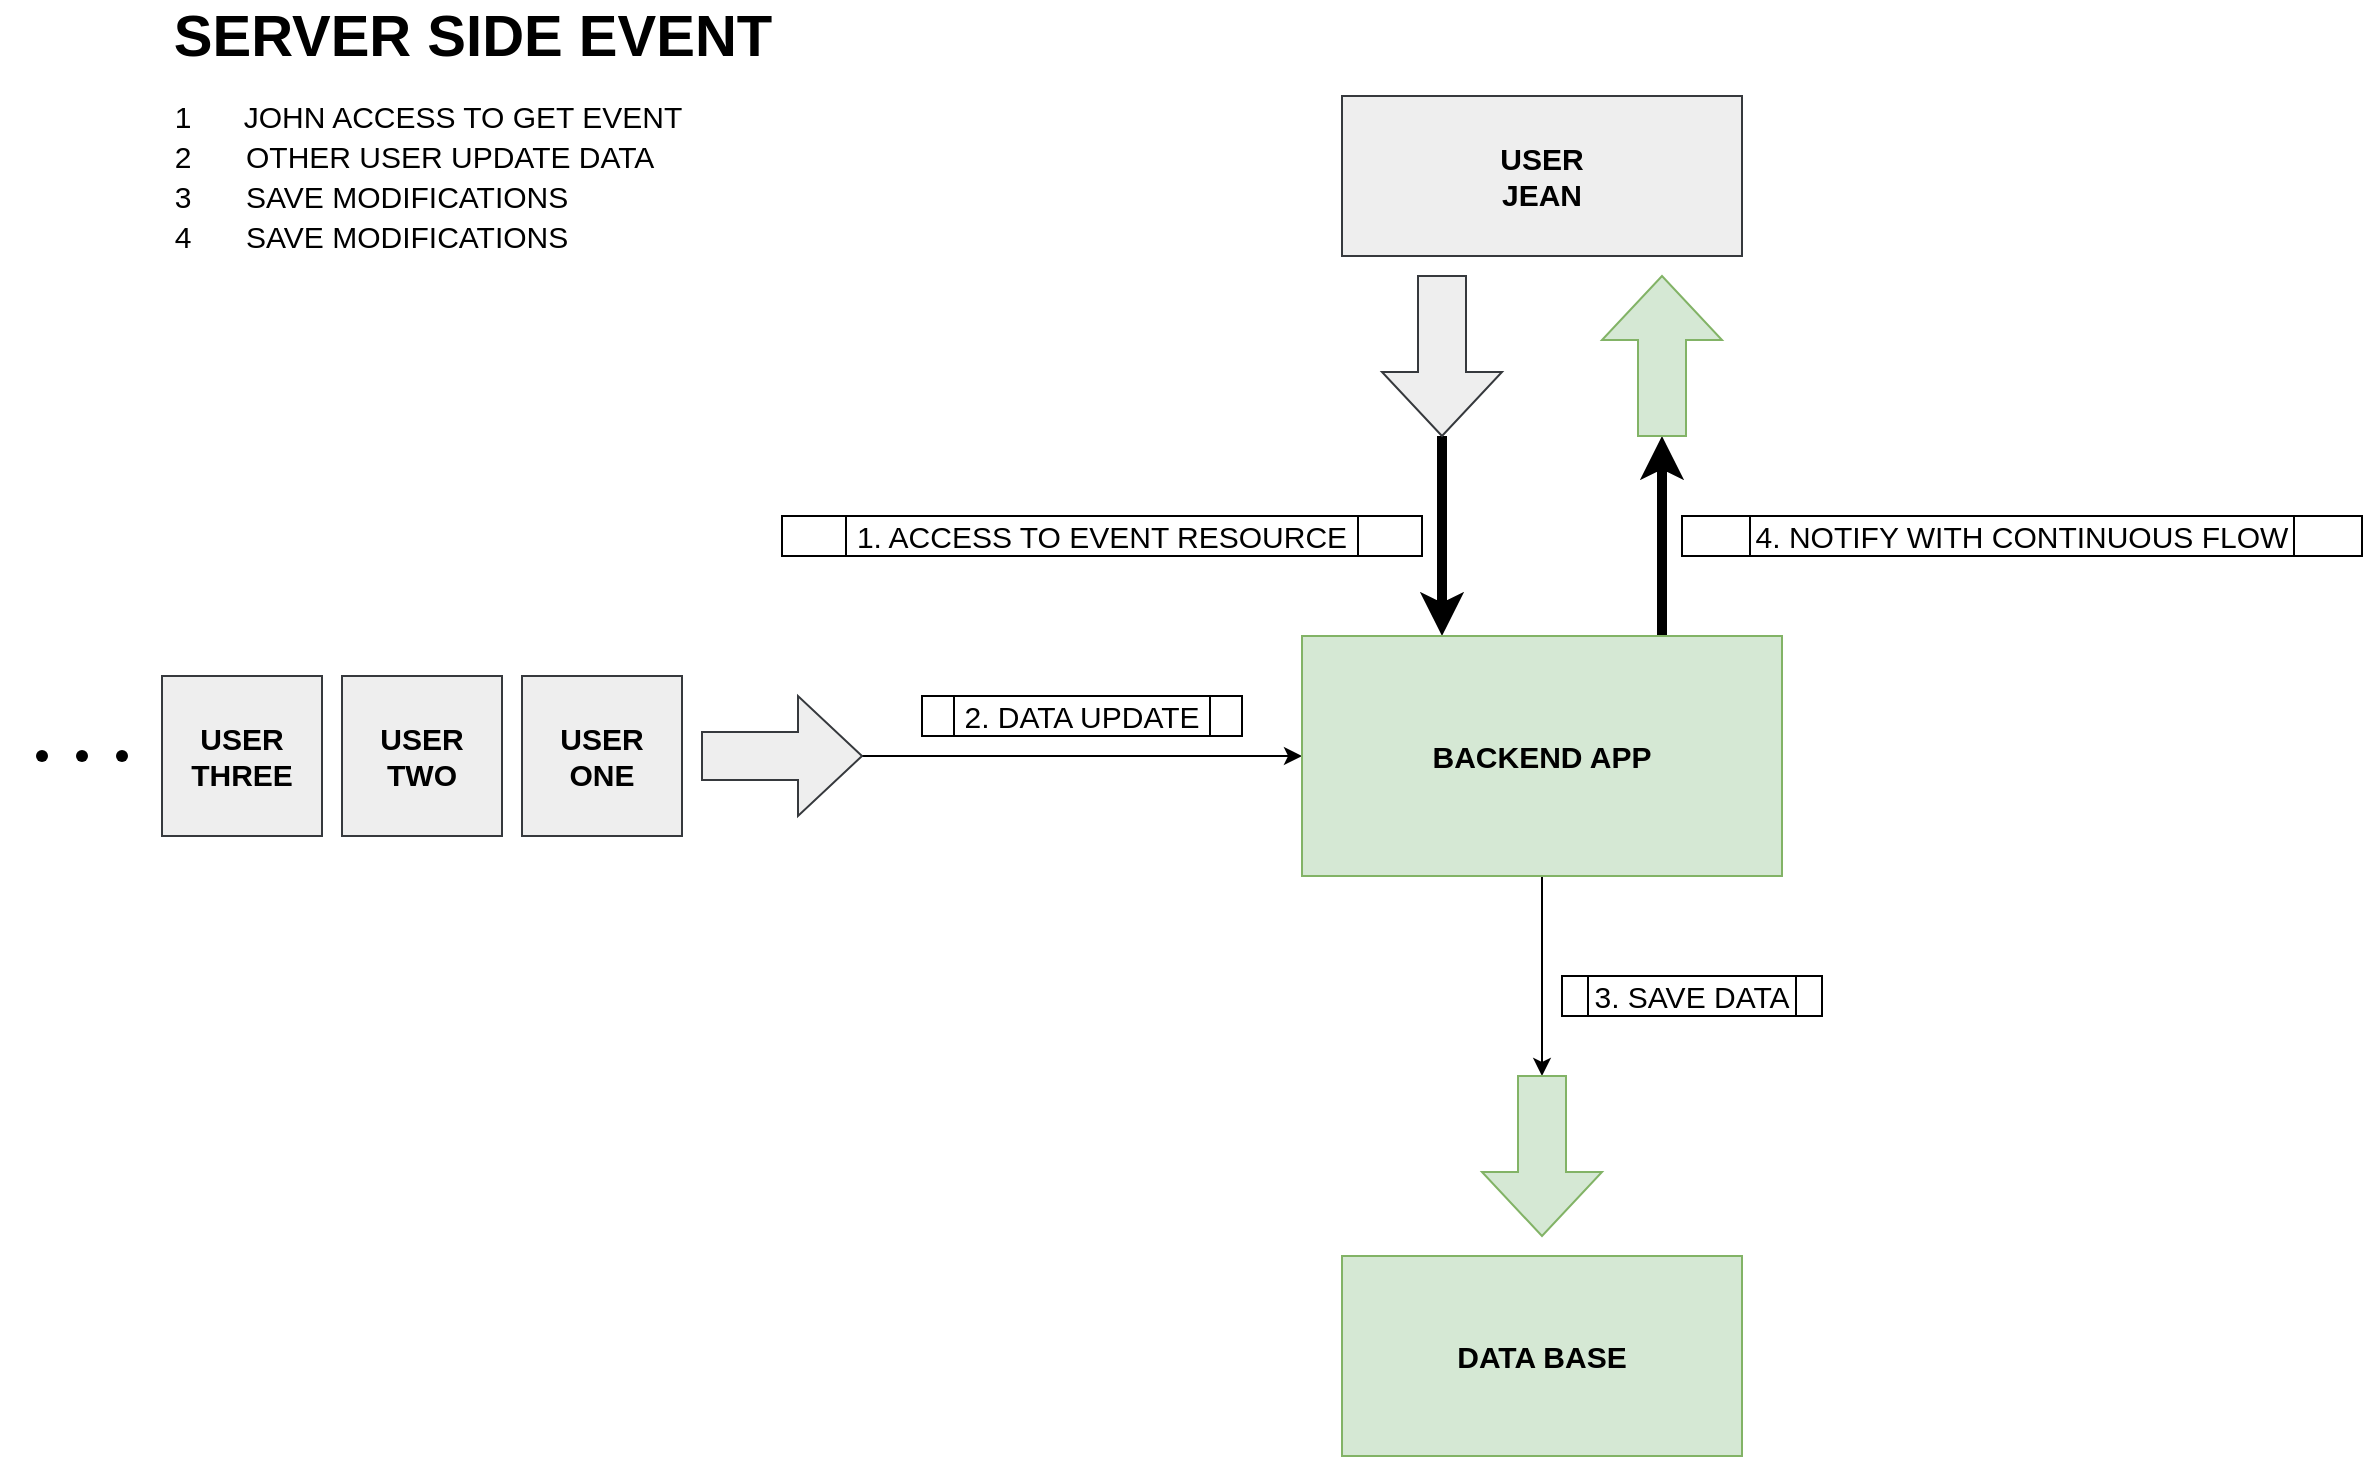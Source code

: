 <mxfile version="16.2.7" type="github">
  <diagram id="mPFSQiah_NU10TlbEY0m" name="Page-1">
    <mxGraphModel dx="2368" dy="1130" grid="1" gridSize="10" guides="1" tooltips="1" connect="1" arrows="1" fold="1" page="0" pageScale="1" pageWidth="827" pageHeight="1169" math="0" shadow="0">
      <root>
        <mxCell id="0" />
        <mxCell id="1" parent="0" />
        <mxCell id="sigG_fs_RIrKZey_LHQE-6" value="" style="edgeStyle=orthogonalEdgeStyle;rounded=0;orthogonalLoop=1;jettySize=auto;html=1;fontSize=29;" parent="1" source="sigG_fs_RIrKZey_LHQE-5" target="sigG_fs_RIrKZey_LHQE-3" edge="1">
          <mxGeometry relative="1" as="geometry" />
        </mxCell>
        <mxCell id="XU_rd4bSlqqLAfE51_sd-3" value="" style="edgeStyle=orthogonalEdgeStyle;rounded=0;orthogonalLoop=1;jettySize=auto;html=1;fontSize=15;strokeWidth=5;" edge="1" parent="1" source="sigG_fs_RIrKZey_LHQE-3" target="XU_rd4bSlqqLAfE51_sd-2">
          <mxGeometry relative="1" as="geometry">
            <Array as="points">
              <mxPoint x="480" y="500" />
              <mxPoint x="480" y="500" />
            </Array>
          </mxGeometry>
        </mxCell>
        <mxCell id="XU_rd4bSlqqLAfE51_sd-7" value="" style="edgeStyle=orthogonalEdgeStyle;rounded=0;orthogonalLoop=1;jettySize=auto;html=1;fontSize=15;" edge="1" parent="1" source="sigG_fs_RIrKZey_LHQE-3" target="XU_rd4bSlqqLAfE51_sd-6">
          <mxGeometry relative="1" as="geometry" />
        </mxCell>
        <mxCell id="XU_rd4bSlqqLAfE51_sd-26" value="" style="edgeStyle=orthogonalEdgeStyle;rounded=0;orthogonalLoop=1;jettySize=auto;html=1;fontSize=15;strokeWidth=5;" edge="1" parent="1" source="XU_rd4bSlqqLAfE51_sd-25" target="sigG_fs_RIrKZey_LHQE-3">
          <mxGeometry relative="1" as="geometry">
            <Array as="points">
              <mxPoint x="370" y="490" />
              <mxPoint x="370" y="490" />
            </Array>
          </mxGeometry>
        </mxCell>
        <mxCell id="sigG_fs_RIrKZey_LHQE-3" value="BACKEND APP" style="rounded=0;whiteSpace=wrap;html=1;fillColor=#d5e8d4;strokeColor=#82b366;gradientColor=none;fontStyle=1;fontSize=15;" parent="1" vertex="1">
          <mxGeometry x="300" y="520" width="240" height="120" as="geometry" />
        </mxCell>
        <mxCell id="sigG_fs_RIrKZey_LHQE-4" value="&lt;b&gt;&lt;font style=&quot;font-size: 29px&quot;&gt;SERVER SIDE EVENT&lt;/font&gt;&lt;/b&gt;" style="text;html=1;align=center;verticalAlign=middle;resizable=0;points=[];autosize=1;strokeColor=none;fillColor=none;fontSize=15;" parent="1" vertex="1">
          <mxGeometry x="-270" y="205" width="310" height="30" as="geometry" />
        </mxCell>
        <mxCell id="sigG_fs_RIrKZey_LHQE-5" value="" style="shape=singleArrow;whiteSpace=wrap;html=1;arrowWidth=0.4;arrowSize=0.4;fontSize=15;fillColor=#eeeeee;strokeColor=#36393d;rounded=0;fontStyle=1;" parent="1" vertex="1">
          <mxGeometry y="550" width="80" height="60" as="geometry" />
        </mxCell>
        <mxCell id="sigG_fs_RIrKZey_LHQE-12" value="USER&lt;br&gt;ONE" style="whiteSpace=wrap;html=1;aspect=fixed;rounded=0;fontSize=15;fillColor=#eeeeee;strokeColor=#36393d;fontStyle=1" parent="1" vertex="1">
          <mxGeometry x="-90" y="540" width="80" height="80" as="geometry" />
        </mxCell>
        <mxCell id="sigG_fs_RIrKZey_LHQE-13" value="2. DATA UPDATE" style="shape=process;whiteSpace=wrap;html=1;backgroundOutline=1;rounded=0;fontSize=15;fillColor=default;gradientColor=none;" parent="1" vertex="1">
          <mxGeometry x="110" y="550" width="160" height="20" as="geometry" />
        </mxCell>
        <mxCell id="XU_rd4bSlqqLAfE51_sd-2" value="" style="shape=singleArrow;whiteSpace=wrap;html=1;arrowWidth=0.4;arrowSize=0.4;fontSize=15;fillColor=#d5e8d4;strokeColor=#82b366;rounded=0;gradientColor=none;fontStyle=1;rotation=-90;" vertex="1" parent="1">
          <mxGeometry x="440" y="350" width="80" height="60" as="geometry" />
        </mxCell>
        <mxCell id="XU_rd4bSlqqLAfE51_sd-4" value="USER&lt;br&gt;JEAN" style="whiteSpace=wrap;html=1;rounded=0;fontSize=15;fillColor=#eeeeee;strokeColor=#36393d;fontStyle=1" vertex="1" parent="1">
          <mxGeometry x="320" y="250" width="200" height="80" as="geometry" />
        </mxCell>
        <mxCell id="XU_rd4bSlqqLAfE51_sd-5" value="4. NOTIFY WITH CONTINUOUS FLOW" style="shape=process;whiteSpace=wrap;html=1;backgroundOutline=1;rounded=0;fontSize=15;fillColor=default;gradientColor=none;" vertex="1" parent="1">
          <mxGeometry x="490" y="460" width="340" height="20" as="geometry" />
        </mxCell>
        <mxCell id="XU_rd4bSlqqLAfE51_sd-6" value="" style="shape=singleArrow;whiteSpace=wrap;html=1;arrowWidth=0.4;arrowSize=0.4;fontSize=15;fillColor=#d5e8d4;strokeColor=#82b366;rounded=0;gradientColor=none;fontStyle=1;rotation=90;" vertex="1" parent="1">
          <mxGeometry x="380" y="750" width="80" height="60" as="geometry" />
        </mxCell>
        <mxCell id="XU_rd4bSlqqLAfE51_sd-8" value="DATA BASE" style="rounded=0;whiteSpace=wrap;html=1;fillColor=#d5e8d4;strokeColor=#82b366;gradientColor=none;fontStyle=1;fontSize=15;" vertex="1" parent="1">
          <mxGeometry x="320" y="830" width="200" height="100" as="geometry" />
        </mxCell>
        <mxCell id="XU_rd4bSlqqLAfE51_sd-9" value="3. SAVE DATA" style="shape=process;whiteSpace=wrap;html=1;backgroundOutline=1;rounded=0;fontSize=15;fillColor=default;gradientColor=none;" vertex="1" parent="1">
          <mxGeometry x="430" y="690" width="130" height="20" as="geometry" />
        </mxCell>
        <mxCell id="XU_rd4bSlqqLAfE51_sd-10" value="USER&lt;br&gt;TWO" style="whiteSpace=wrap;html=1;aspect=fixed;rounded=0;fontSize=15;fillColor=#eeeeee;strokeColor=#36393d;fontStyle=1" vertex="1" parent="1">
          <mxGeometry x="-180" y="540" width="80" height="80" as="geometry" />
        </mxCell>
        <mxCell id="XU_rd4bSlqqLAfE51_sd-11" value="USER&lt;br&gt;THREE" style="whiteSpace=wrap;html=1;aspect=fixed;rounded=0;fontSize=15;fillColor=#eeeeee;strokeColor=#36393d;fontStyle=1" vertex="1" parent="1">
          <mxGeometry x="-270" y="540" width="80" height="80" as="geometry" />
        </mxCell>
        <mxCell id="XU_rd4bSlqqLAfE51_sd-12" value="" style="shape=waypoint;sketch=0;size=6;pointerEvents=1;points=[];fillColor=none;resizable=0;rotatable=0;perimeter=centerPerimeter;snapToPoint=1;rounded=0;fontSize=15;" vertex="1" parent="1">
          <mxGeometry x="-350" y="560" width="40" height="40" as="geometry" />
        </mxCell>
        <mxCell id="XU_rd4bSlqqLAfE51_sd-14" value="" style="shape=waypoint;sketch=0;size=6;pointerEvents=1;points=[];fillColor=none;resizable=0;rotatable=0;perimeter=centerPerimeter;snapToPoint=1;rounded=0;fontSize=15;" vertex="1" parent="1">
          <mxGeometry x="-330" y="560" width="40" height="40" as="geometry" />
        </mxCell>
        <mxCell id="XU_rd4bSlqqLAfE51_sd-15" value="" style="shape=waypoint;sketch=0;size=6;pointerEvents=1;points=[];fillColor=none;resizable=0;rotatable=0;perimeter=centerPerimeter;snapToPoint=1;rounded=0;fontSize=15;" vertex="1" parent="1">
          <mxGeometry x="-310" y="560" width="40" height="40" as="geometry" />
        </mxCell>
        <mxCell id="XU_rd4bSlqqLAfE51_sd-17" value="JOHN ACCESS TO GET EVENT" style="text;html=1;align=center;verticalAlign=middle;resizable=0;points=[];autosize=1;strokeColor=none;fillColor=none;fontSize=15;" vertex="1" parent="1">
          <mxGeometry x="-235" y="250" width="230" height="20" as="geometry" />
        </mxCell>
        <mxCell id="XU_rd4bSlqqLAfE51_sd-19" value="OTHER USER UPDATE DATA" style="text;html=1;align=left;verticalAlign=middle;resizable=0;points=[];autosize=1;strokeColor=none;fillColor=none;fontSize=15;" vertex="1" parent="1">
          <mxGeometry x="-230" y="270" width="220" height="20" as="geometry" />
        </mxCell>
        <mxCell id="XU_rd4bSlqqLAfE51_sd-22" value="1" style="text;html=1;align=center;verticalAlign=middle;resizable=0;points=[];autosize=1;strokeColor=none;fillColor=none;fontSize=15;" vertex="1" parent="1">
          <mxGeometry x="-270" y="250" width="20" height="20" as="geometry" />
        </mxCell>
        <mxCell id="XU_rd4bSlqqLAfE51_sd-23" value="2" style="text;html=1;align=center;verticalAlign=middle;resizable=0;points=[];autosize=1;strokeColor=none;fillColor=none;fontSize=15;" vertex="1" parent="1">
          <mxGeometry x="-270" y="270" width="20" height="20" as="geometry" />
        </mxCell>
        <mxCell id="XU_rd4bSlqqLAfE51_sd-25" value="" style="shape=singleArrow;whiteSpace=wrap;html=1;arrowWidth=0.4;arrowSize=0.4;fontSize=15;fillColor=#eeeeee;strokeColor=#36393d;rounded=0;fontStyle=1;rotation=90;" vertex="1" parent="1">
          <mxGeometry x="330" y="350" width="80" height="60" as="geometry" />
        </mxCell>
        <mxCell id="XU_rd4bSlqqLAfE51_sd-27" value="1. ACCESS TO EVENT RESOURCE" style="shape=process;whiteSpace=wrap;html=1;backgroundOutline=1;rounded=0;fontSize=15;fillColor=default;gradientColor=none;" vertex="1" parent="1">
          <mxGeometry x="40" y="460" width="320" height="20" as="geometry" />
        </mxCell>
        <mxCell id="XU_rd4bSlqqLAfE51_sd-28" value="SAVE MODIFICATIONS" style="text;html=1;align=left;verticalAlign=middle;resizable=0;points=[];autosize=1;strokeColor=none;fillColor=none;fontSize=15;" vertex="1" parent="1">
          <mxGeometry x="-230" y="290" width="180" height="20" as="geometry" />
        </mxCell>
        <mxCell id="XU_rd4bSlqqLAfE51_sd-29" value="3" style="text;html=1;align=center;verticalAlign=middle;resizable=0;points=[];autosize=1;strokeColor=none;fillColor=none;fontSize=15;" vertex="1" parent="1">
          <mxGeometry x="-270" y="290" width="20" height="20" as="geometry" />
        </mxCell>
        <mxCell id="XU_rd4bSlqqLAfE51_sd-30" value="SAVE MODIFICATIONS" style="text;html=1;align=left;verticalAlign=middle;resizable=0;points=[];autosize=1;strokeColor=none;fillColor=none;fontSize=15;" vertex="1" parent="1">
          <mxGeometry x="-230" y="310" width="180" height="20" as="geometry" />
        </mxCell>
        <mxCell id="XU_rd4bSlqqLAfE51_sd-31" value="4" style="text;html=1;align=center;verticalAlign=middle;resizable=0;points=[];autosize=1;strokeColor=none;fillColor=none;fontSize=15;" vertex="1" parent="1">
          <mxGeometry x="-270" y="310" width="20" height="20" as="geometry" />
        </mxCell>
      </root>
    </mxGraphModel>
  </diagram>
</mxfile>
